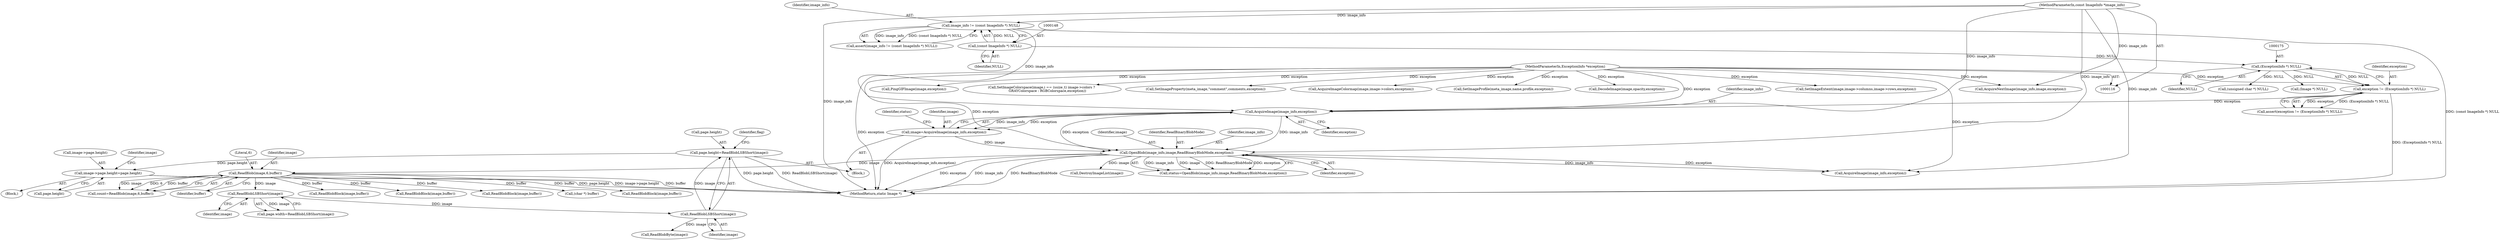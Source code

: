 digraph "0_ImageMagick_9fd10cf630832b36a588c1545d8736539b2f1fb5@pointer" {
"1001048" [label="(Call,image->page.height=page.height)"];
"1000245" [label="(Call,page.height=ReadBlobLSBShort(image))"];
"1000249" [label="(Call,ReadBlobLSBShort(image))"];
"1000243" [label="(Call,ReadBlobLSBShort(image))"];
"1000210" [label="(Call,ReadBlob(image,6,buffer))"];
"1000190" [label="(Call,OpenBlob(image_info,image,ReadBinaryBlobMode,exception))"];
"1000185" [label="(Call,AcquireImage(image_info,exception))"];
"1000145" [label="(Call,image_info != (const ImageInfo *) NULL)"];
"1000117" [label="(MethodParameterIn,const ImageInfo *image_info)"];
"1000147" [label="(Call,(const ImageInfo *) NULL)"];
"1000172" [label="(Call,exception != (ExceptionInfo *) NULL)"];
"1000118" [label="(MethodParameterIn,ExceptionInfo *exception)"];
"1000174" [label="(Call,(ExceptionInfo *) NULL)"];
"1000183" [label="(Call,image=AcquireImage(image_info,exception))"];
"1000246" [label="(Call,page.height)"];
"1001141" [label="(Call,AcquireImageColormap(image,image->colors,exception))"];
"1000117" [label="(MethodParameterIn,const ImageInfo *image_info)"];
"1000172" [label="(Call,exception != (ExceptionInfo *) NULL)"];
"1000190" [label="(Call,OpenBlob(image_info,image,ReadBinaryBlobMode,exception))"];
"1000255" [label="(Call,ReadBlobByte(image))"];
"1000147" [label="(Call,(const ImageInfo *) NULL)"];
"1000442" [label="(Call,ReadBlobBlock(image,buffer))"];
"1000549" [label="(Call,ReadBlobBlock(image,buffer))"];
"1000192" [label="(Identifier,image)"];
"1000213" [label="(Identifier,buffer)"];
"1000187" [label="(Identifier,exception)"];
"1000249" [label="(Call,ReadBlobLSBShort(image))"];
"1000851" [label="(Call,SetImageProfile(meta_image,name,profile,exception))"];
"1000508" [label="(Call,ReadBlobBlock(image,buffer))"];
"1000189" [label="(Identifier,status)"];
"1000145" [label="(Call,image_info != (const ImageInfo *) NULL)"];
"1000171" [label="(Call,assert(exception != (ExceptionInfo *) NULL))"];
"1001538" [label="(Call,DecodeImage(image,opacity,exception))"];
"1000193" [label="(Identifier,ReadBinaryBlobMode)"];
"1001508" [label="(Call,SetImageExtent(image,image->columns,image->rows,exception))"];
"1000202" [label="(Call,DestroyImageList(image))"];
"1000119" [label="(Block,)"];
"1000243" [label="(Call,ReadBlobLSBShort(image))"];
"1000174" [label="(Call,(ExceptionInfo *) NULL)"];
"1001532" [label="(Call,PingGIFImage(image,exception))"];
"1000188" [label="(Call,status=OpenBlob(image_info,image,ReadBinaryBlobMode,exception))"];
"1000212" [label="(Literal,6)"];
"1000183" [label="(Call,image=AcquireImage(image_info,exception))"];
"1000144" [label="(Call,assert(image_info != (const ImageInfo *) NULL))"];
"1001466" [label="(Call,SetImageColorspace(image,i == (ssize_t) image->colors ? \n          GRAYColorspace : RGBColorspace,exception))"];
"1000146" [label="(Identifier,image_info)"];
"1000210" [label="(Call,ReadBlob(image,6,buffer))"];
"1000118" [label="(MethodParameterIn,ExceptionInfo *exception)"];
"1000176" [label="(Identifier,NULL)"];
"1000149" [label="(Identifier,NULL)"];
"1000250" [label="(Identifier,image)"];
"1000186" [label="(Identifier,image_info)"];
"1000222" [label="(Call,(char *) buffer)"];
"1000245" [label="(Call,page.height=ReadBlobLSBShort(image))"];
"1000185" [label="(Call,AcquireImage(image_info,exception))"];
"1000173" [label="(Identifier,exception)"];
"1001657" [label="(MethodReturn,static Image *)"];
"1000872" [label="(Call,ReadBlobBlock(image,buffer))"];
"1001049" [label="(Call,image->page.height)"];
"1000191" [label="(Identifier,image_info)"];
"1000379" [label="(Call,AcquireImage(image_info,exception))"];
"1000531" [label="(Call,SetImageProperty(meta_image,\"comment\",comments,exception))"];
"1001048" [label="(Call,image->page.height=page.height)"];
"1000301" [label="(Call,(unsigned char *) NULL)"];
"1000239" [label="(Call,page.width=ReadBlobLSBShort(image))"];
"1001060" [label="(Identifier,image)"];
"1000205" [label="(Call,(Image *) NULL)"];
"1000208" [label="(Call,count=ReadBlob(image,6,buffer))"];
"1000383" [label="(Block,)"];
"1000211" [label="(Identifier,image)"];
"1000194" [label="(Identifier,exception)"];
"1000244" [label="(Identifier,image)"];
"1000252" [label="(Identifier,flag)"];
"1001054" [label="(Call,page.height)"];
"1000184" [label="(Identifier,image)"];
"1000889" [label="(Call,AcquireNextImage(image_info,image,exception))"];
"1001048" -> "1000383"  [label="AST: "];
"1001048" -> "1001054"  [label="CFG: "];
"1001049" -> "1001048"  [label="AST: "];
"1001054" -> "1001048"  [label="AST: "];
"1001060" -> "1001048"  [label="CFG: "];
"1001048" -> "1001657"  [label="DDG: image->page.height"];
"1001048" -> "1001657"  [label="DDG: page.height"];
"1000245" -> "1001048"  [label="DDG: page.height"];
"1000245" -> "1000119"  [label="AST: "];
"1000245" -> "1000249"  [label="CFG: "];
"1000246" -> "1000245"  [label="AST: "];
"1000249" -> "1000245"  [label="AST: "];
"1000252" -> "1000245"  [label="CFG: "];
"1000245" -> "1001657"  [label="DDG: page.height"];
"1000245" -> "1001657"  [label="DDG: ReadBlobLSBShort(image)"];
"1000249" -> "1000245"  [label="DDG: image"];
"1000249" -> "1000250"  [label="CFG: "];
"1000250" -> "1000249"  [label="AST: "];
"1000243" -> "1000249"  [label="DDG: image"];
"1000249" -> "1000255"  [label="DDG: image"];
"1000243" -> "1000239"  [label="AST: "];
"1000243" -> "1000244"  [label="CFG: "];
"1000244" -> "1000243"  [label="AST: "];
"1000239" -> "1000243"  [label="CFG: "];
"1000243" -> "1000239"  [label="DDG: image"];
"1000210" -> "1000243"  [label="DDG: image"];
"1000210" -> "1000208"  [label="AST: "];
"1000210" -> "1000213"  [label="CFG: "];
"1000211" -> "1000210"  [label="AST: "];
"1000212" -> "1000210"  [label="AST: "];
"1000213" -> "1000210"  [label="AST: "];
"1000208" -> "1000210"  [label="CFG: "];
"1000210" -> "1001657"  [label="DDG: buffer"];
"1000210" -> "1000208"  [label="DDG: image"];
"1000210" -> "1000208"  [label="DDG: 6"];
"1000210" -> "1000208"  [label="DDG: buffer"];
"1000190" -> "1000210"  [label="DDG: image"];
"1000210" -> "1000222"  [label="DDG: buffer"];
"1000210" -> "1000442"  [label="DDG: buffer"];
"1000210" -> "1000508"  [label="DDG: buffer"];
"1000210" -> "1000549"  [label="DDG: buffer"];
"1000210" -> "1000872"  [label="DDG: buffer"];
"1000190" -> "1000188"  [label="AST: "];
"1000190" -> "1000194"  [label="CFG: "];
"1000191" -> "1000190"  [label="AST: "];
"1000192" -> "1000190"  [label="AST: "];
"1000193" -> "1000190"  [label="AST: "];
"1000194" -> "1000190"  [label="AST: "];
"1000188" -> "1000190"  [label="CFG: "];
"1000190" -> "1001657"  [label="DDG: exception"];
"1000190" -> "1001657"  [label="DDG: image_info"];
"1000190" -> "1001657"  [label="DDG: ReadBinaryBlobMode"];
"1000190" -> "1000188"  [label="DDG: image_info"];
"1000190" -> "1000188"  [label="DDG: image"];
"1000190" -> "1000188"  [label="DDG: ReadBinaryBlobMode"];
"1000190" -> "1000188"  [label="DDG: exception"];
"1000185" -> "1000190"  [label="DDG: image_info"];
"1000185" -> "1000190"  [label="DDG: exception"];
"1000117" -> "1000190"  [label="DDG: image_info"];
"1000183" -> "1000190"  [label="DDG: image"];
"1000118" -> "1000190"  [label="DDG: exception"];
"1000190" -> "1000202"  [label="DDG: image"];
"1000190" -> "1000379"  [label="DDG: image_info"];
"1000190" -> "1000379"  [label="DDG: exception"];
"1000185" -> "1000183"  [label="AST: "];
"1000185" -> "1000187"  [label="CFG: "];
"1000186" -> "1000185"  [label="AST: "];
"1000187" -> "1000185"  [label="AST: "];
"1000183" -> "1000185"  [label="CFG: "];
"1000185" -> "1000183"  [label="DDG: image_info"];
"1000185" -> "1000183"  [label="DDG: exception"];
"1000145" -> "1000185"  [label="DDG: image_info"];
"1000117" -> "1000185"  [label="DDG: image_info"];
"1000172" -> "1000185"  [label="DDG: exception"];
"1000118" -> "1000185"  [label="DDG: exception"];
"1000145" -> "1000144"  [label="AST: "];
"1000145" -> "1000147"  [label="CFG: "];
"1000146" -> "1000145"  [label="AST: "];
"1000147" -> "1000145"  [label="AST: "];
"1000144" -> "1000145"  [label="CFG: "];
"1000145" -> "1001657"  [label="DDG: (const ImageInfo *) NULL"];
"1000145" -> "1000144"  [label="DDG: image_info"];
"1000145" -> "1000144"  [label="DDG: (const ImageInfo *) NULL"];
"1000117" -> "1000145"  [label="DDG: image_info"];
"1000147" -> "1000145"  [label="DDG: NULL"];
"1000117" -> "1000116"  [label="AST: "];
"1000117" -> "1001657"  [label="DDG: image_info"];
"1000117" -> "1000379"  [label="DDG: image_info"];
"1000117" -> "1000889"  [label="DDG: image_info"];
"1000147" -> "1000149"  [label="CFG: "];
"1000148" -> "1000147"  [label="AST: "];
"1000149" -> "1000147"  [label="AST: "];
"1000147" -> "1000174"  [label="DDG: NULL"];
"1000172" -> "1000171"  [label="AST: "];
"1000172" -> "1000174"  [label="CFG: "];
"1000173" -> "1000172"  [label="AST: "];
"1000174" -> "1000172"  [label="AST: "];
"1000171" -> "1000172"  [label="CFG: "];
"1000172" -> "1001657"  [label="DDG: (ExceptionInfo *) NULL"];
"1000172" -> "1000171"  [label="DDG: exception"];
"1000172" -> "1000171"  [label="DDG: (ExceptionInfo *) NULL"];
"1000118" -> "1000172"  [label="DDG: exception"];
"1000174" -> "1000172"  [label="DDG: NULL"];
"1000118" -> "1000116"  [label="AST: "];
"1000118" -> "1001657"  [label="DDG: exception"];
"1000118" -> "1000379"  [label="DDG: exception"];
"1000118" -> "1000531"  [label="DDG: exception"];
"1000118" -> "1000851"  [label="DDG: exception"];
"1000118" -> "1000889"  [label="DDG: exception"];
"1000118" -> "1001141"  [label="DDG: exception"];
"1000118" -> "1001466"  [label="DDG: exception"];
"1000118" -> "1001508"  [label="DDG: exception"];
"1000118" -> "1001532"  [label="DDG: exception"];
"1000118" -> "1001538"  [label="DDG: exception"];
"1000174" -> "1000176"  [label="CFG: "];
"1000175" -> "1000174"  [label="AST: "];
"1000176" -> "1000174"  [label="AST: "];
"1000174" -> "1000205"  [label="DDG: NULL"];
"1000174" -> "1000301"  [label="DDG: NULL"];
"1000183" -> "1000119"  [label="AST: "];
"1000184" -> "1000183"  [label="AST: "];
"1000189" -> "1000183"  [label="CFG: "];
"1000183" -> "1001657"  [label="DDG: AcquireImage(image_info,exception)"];
}
